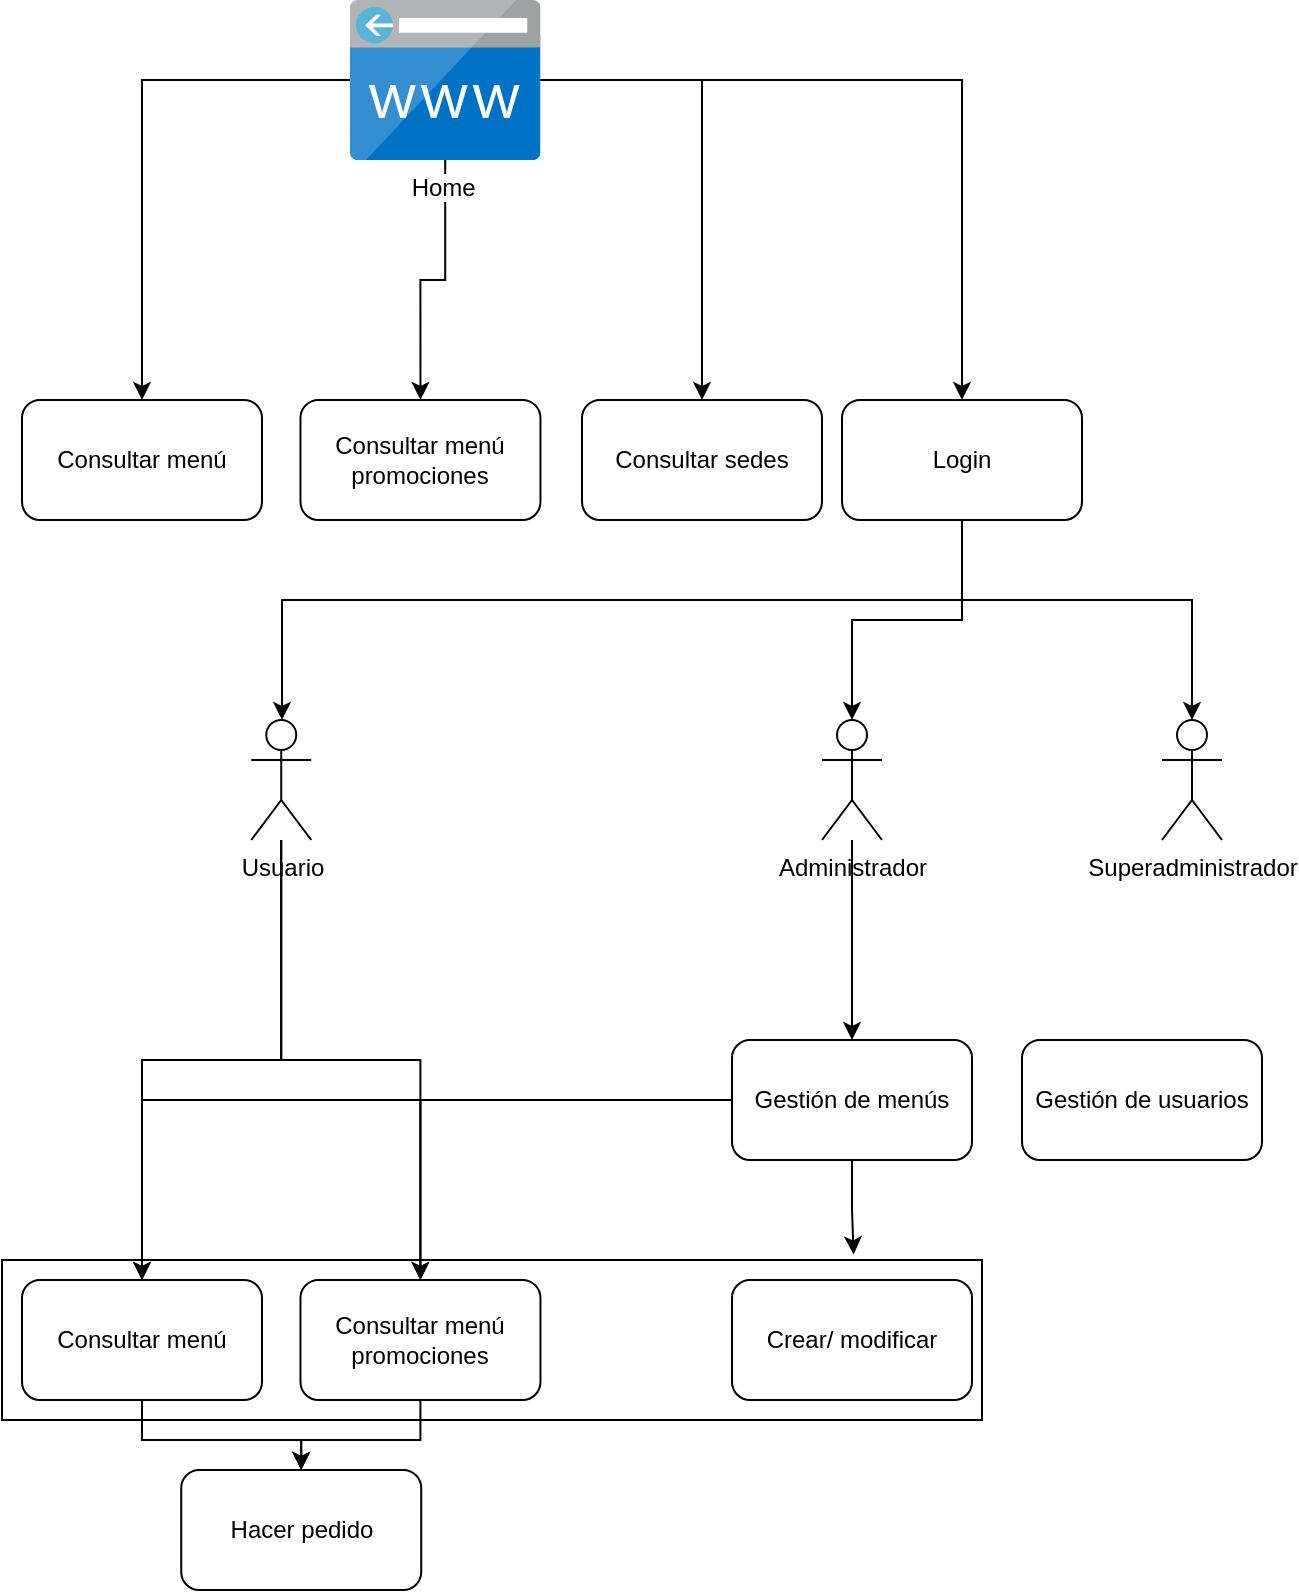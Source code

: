 <mxfile version="20.3.0" type="github">
  <diagram id="URzWJDg6SxiPUfwDZvZk" name="Página-1">
    <mxGraphModel dx="794" dy="1552" grid="1" gridSize="10" guides="1" tooltips="1" connect="1" arrows="1" fold="1" page="1" pageScale="1" pageWidth="827" pageHeight="1169" math="0" shadow="0">
      <root>
        <mxCell id="0" />
        <mxCell id="1" parent="0" />
        <mxCell id="fkOaNx2dsbwgEz1udxoN-5" style="edgeStyle=orthogonalEdgeStyle;rounded=0;orthogonalLoop=1;jettySize=auto;html=1;entryX=0.5;entryY=0;entryDx=0;entryDy=0;" edge="1" parent="1" source="fkOaNx2dsbwgEz1udxoN-1" target="fkOaNx2dsbwgEz1udxoN-2">
          <mxGeometry relative="1" as="geometry" />
        </mxCell>
        <mxCell id="fkOaNx2dsbwgEz1udxoN-6" style="edgeStyle=orthogonalEdgeStyle;rounded=0;orthogonalLoop=1;jettySize=auto;html=1;entryX=0.5;entryY=0;entryDx=0;entryDy=0;" edge="1" parent="1" source="fkOaNx2dsbwgEz1udxoN-1" target="fkOaNx2dsbwgEz1udxoN-3">
          <mxGeometry relative="1" as="geometry" />
        </mxCell>
        <mxCell id="fkOaNx2dsbwgEz1udxoN-7" style="edgeStyle=orthogonalEdgeStyle;rounded=0;orthogonalLoop=1;jettySize=auto;html=1;" edge="1" parent="1" source="fkOaNx2dsbwgEz1udxoN-1" target="fkOaNx2dsbwgEz1udxoN-4">
          <mxGeometry relative="1" as="geometry" />
        </mxCell>
        <mxCell id="fkOaNx2dsbwgEz1udxoN-9" style="edgeStyle=orthogonalEdgeStyle;rounded=0;orthogonalLoop=1;jettySize=auto;html=1;entryX=0.5;entryY=0;entryDx=0;entryDy=0;" edge="1" parent="1" source="fkOaNx2dsbwgEz1udxoN-1" target="fkOaNx2dsbwgEz1udxoN-8">
          <mxGeometry relative="1" as="geometry" />
        </mxCell>
        <mxCell id="fkOaNx2dsbwgEz1udxoN-1" value="Home&amp;nbsp;" style="sketch=0;aspect=fixed;html=1;points=[];align=center;image;fontSize=12;image=img/lib/mscae/CustomDomain.svg;" vertex="1" parent="1">
          <mxGeometry x="364" y="80" width="95.24" height="80" as="geometry" />
        </mxCell>
        <mxCell id="fkOaNx2dsbwgEz1udxoN-2" value="Consultar menú" style="rounded=1;whiteSpace=wrap;html=1;" vertex="1" parent="1">
          <mxGeometry x="200" y="280" width="120" height="60" as="geometry" />
        </mxCell>
        <mxCell id="fkOaNx2dsbwgEz1udxoN-3" value="Consultar menú promociones" style="rounded=1;whiteSpace=wrap;html=1;" vertex="1" parent="1">
          <mxGeometry x="339.24" y="280" width="120" height="60" as="geometry" />
        </mxCell>
        <mxCell id="fkOaNx2dsbwgEz1udxoN-4" value="Consultar sedes" style="rounded=1;whiteSpace=wrap;html=1;" vertex="1" parent="1">
          <mxGeometry x="480" y="280" width="120" height="60" as="geometry" />
        </mxCell>
        <mxCell id="fkOaNx2dsbwgEz1udxoN-19" style="edgeStyle=orthogonalEdgeStyle;rounded=0;orthogonalLoop=1;jettySize=auto;html=1;" edge="1" parent="1" source="fkOaNx2dsbwgEz1udxoN-8" target="fkOaNx2dsbwgEz1udxoN-11">
          <mxGeometry relative="1" as="geometry">
            <Array as="points">
              <mxPoint x="670" y="380" />
              <mxPoint x="330" y="380" />
            </Array>
          </mxGeometry>
        </mxCell>
        <mxCell id="fkOaNx2dsbwgEz1udxoN-20" style="edgeStyle=orthogonalEdgeStyle;rounded=0;orthogonalLoop=1;jettySize=auto;html=1;entryX=0.5;entryY=0;entryDx=0;entryDy=0;entryPerimeter=0;" edge="1" parent="1" source="fkOaNx2dsbwgEz1udxoN-8" target="fkOaNx2dsbwgEz1udxoN-12">
          <mxGeometry relative="1" as="geometry" />
        </mxCell>
        <mxCell id="fkOaNx2dsbwgEz1udxoN-21" style="edgeStyle=orthogonalEdgeStyle;rounded=0;orthogonalLoop=1;jettySize=auto;html=1;entryX=0.5;entryY=0;entryDx=0;entryDy=0;entryPerimeter=0;" edge="1" parent="1" source="fkOaNx2dsbwgEz1udxoN-8" target="fkOaNx2dsbwgEz1udxoN-13">
          <mxGeometry relative="1" as="geometry">
            <Array as="points">
              <mxPoint x="670" y="380" />
              <mxPoint x="785" y="380" />
            </Array>
          </mxGeometry>
        </mxCell>
        <mxCell id="fkOaNx2dsbwgEz1udxoN-8" value="Login" style="rounded=1;whiteSpace=wrap;html=1;" vertex="1" parent="1">
          <mxGeometry x="610" y="280" width="120" height="60" as="geometry" />
        </mxCell>
        <mxCell id="fkOaNx2dsbwgEz1udxoN-24" style="edgeStyle=orthogonalEdgeStyle;rounded=0;orthogonalLoop=1;jettySize=auto;html=1;entryX=0.5;entryY=0;entryDx=0;entryDy=0;" edge="1" parent="1" source="fkOaNx2dsbwgEz1udxoN-11" target="fkOaNx2dsbwgEz1udxoN-22">
          <mxGeometry relative="1" as="geometry" />
        </mxCell>
        <mxCell id="fkOaNx2dsbwgEz1udxoN-25" style="edgeStyle=orthogonalEdgeStyle;rounded=0;orthogonalLoop=1;jettySize=auto;html=1;" edge="1" parent="1" source="fkOaNx2dsbwgEz1udxoN-11" target="fkOaNx2dsbwgEz1udxoN-23">
          <mxGeometry relative="1" as="geometry" />
        </mxCell>
        <mxCell id="fkOaNx2dsbwgEz1udxoN-11" value="Usuario" style="shape=umlActor;verticalLabelPosition=bottom;verticalAlign=top;html=1;outlineConnect=0;" vertex="1" parent="1">
          <mxGeometry x="314.62" y="440" width="30" height="60" as="geometry" />
        </mxCell>
        <mxCell id="fkOaNx2dsbwgEz1udxoN-32" style="edgeStyle=orthogonalEdgeStyle;rounded=0;orthogonalLoop=1;jettySize=auto;html=1;entryX=0.5;entryY=0;entryDx=0;entryDy=0;" edge="1" parent="1" source="fkOaNx2dsbwgEz1udxoN-12" target="fkOaNx2dsbwgEz1udxoN-31">
          <mxGeometry relative="1" as="geometry" />
        </mxCell>
        <mxCell id="fkOaNx2dsbwgEz1udxoN-12" value="Administrador" style="shape=umlActor;verticalLabelPosition=bottom;verticalAlign=top;html=1;outlineConnect=0;" vertex="1" parent="1">
          <mxGeometry x="600" y="440" width="30" height="60" as="geometry" />
        </mxCell>
        <mxCell id="fkOaNx2dsbwgEz1udxoN-13" value="Superadministrador" style="shape=umlActor;verticalLabelPosition=bottom;verticalAlign=top;html=1;outlineConnect=0;" vertex="1" parent="1">
          <mxGeometry x="770" y="440" width="30" height="60" as="geometry" />
        </mxCell>
        <mxCell id="fkOaNx2dsbwgEz1udxoN-27" style="edgeStyle=orthogonalEdgeStyle;rounded=0;orthogonalLoop=1;jettySize=auto;html=1;" edge="1" parent="1" source="fkOaNx2dsbwgEz1udxoN-22" target="fkOaNx2dsbwgEz1udxoN-26">
          <mxGeometry relative="1" as="geometry" />
        </mxCell>
        <mxCell id="fkOaNx2dsbwgEz1udxoN-22" value="Consultar menú" style="rounded=1;whiteSpace=wrap;html=1;" vertex="1" parent="1">
          <mxGeometry x="200" y="720" width="120" height="60" as="geometry" />
        </mxCell>
        <mxCell id="fkOaNx2dsbwgEz1udxoN-28" style="edgeStyle=orthogonalEdgeStyle;rounded=0;orthogonalLoop=1;jettySize=auto;html=1;" edge="1" parent="1" source="fkOaNx2dsbwgEz1udxoN-23" target="fkOaNx2dsbwgEz1udxoN-26">
          <mxGeometry relative="1" as="geometry" />
        </mxCell>
        <mxCell id="fkOaNx2dsbwgEz1udxoN-23" value="Consultar menú promociones" style="rounded=1;whiteSpace=wrap;html=1;" vertex="1" parent="1">
          <mxGeometry x="339.24" y="720" width="120" height="60" as="geometry" />
        </mxCell>
        <mxCell id="fkOaNx2dsbwgEz1udxoN-26" value="Hacer pedido" style="rounded=1;whiteSpace=wrap;html=1;" vertex="1" parent="1">
          <mxGeometry x="279.62" y="815" width="120" height="60" as="geometry" />
        </mxCell>
        <mxCell id="fkOaNx2dsbwgEz1udxoN-33" style="edgeStyle=orthogonalEdgeStyle;rounded=0;orthogonalLoop=1;jettySize=auto;html=1;entryX=0.5;entryY=0;entryDx=0;entryDy=0;" edge="1" parent="1" source="fkOaNx2dsbwgEz1udxoN-31" target="fkOaNx2dsbwgEz1udxoN-22">
          <mxGeometry relative="1" as="geometry" />
        </mxCell>
        <mxCell id="fkOaNx2dsbwgEz1udxoN-34" style="edgeStyle=orthogonalEdgeStyle;rounded=0;orthogonalLoop=1;jettySize=auto;html=1;" edge="1" parent="1" source="fkOaNx2dsbwgEz1udxoN-31" target="fkOaNx2dsbwgEz1udxoN-23">
          <mxGeometry relative="1" as="geometry" />
        </mxCell>
        <mxCell id="fkOaNx2dsbwgEz1udxoN-38" style="edgeStyle=orthogonalEdgeStyle;rounded=0;orthogonalLoop=1;jettySize=auto;html=1;entryX=0.869;entryY=-0.035;entryDx=0;entryDy=0;entryPerimeter=0;" edge="1" parent="1" source="fkOaNx2dsbwgEz1udxoN-31" target="fkOaNx2dsbwgEz1udxoN-37">
          <mxGeometry relative="1" as="geometry" />
        </mxCell>
        <mxCell id="fkOaNx2dsbwgEz1udxoN-31" value="Gestión de menús" style="rounded=1;whiteSpace=wrap;html=1;" vertex="1" parent="1">
          <mxGeometry x="555" y="600" width="120" height="60" as="geometry" />
        </mxCell>
        <mxCell id="fkOaNx2dsbwgEz1udxoN-35" value="Gestión de usuarios" style="rounded=1;whiteSpace=wrap;html=1;" vertex="1" parent="1">
          <mxGeometry x="700" y="600" width="120" height="60" as="geometry" />
        </mxCell>
        <mxCell id="fkOaNx2dsbwgEz1udxoN-37" value="" style="rounded=0;whiteSpace=wrap;html=1;fillColor=none;" vertex="1" parent="1">
          <mxGeometry x="190" y="710" width="490" height="80" as="geometry" />
        </mxCell>
        <mxCell id="fkOaNx2dsbwgEz1udxoN-36" value="Crear/ modificar" style="rounded=1;whiteSpace=wrap;html=1;" vertex="1" parent="1">
          <mxGeometry x="555" y="720" width="120" height="60" as="geometry" />
        </mxCell>
      </root>
    </mxGraphModel>
  </diagram>
</mxfile>

